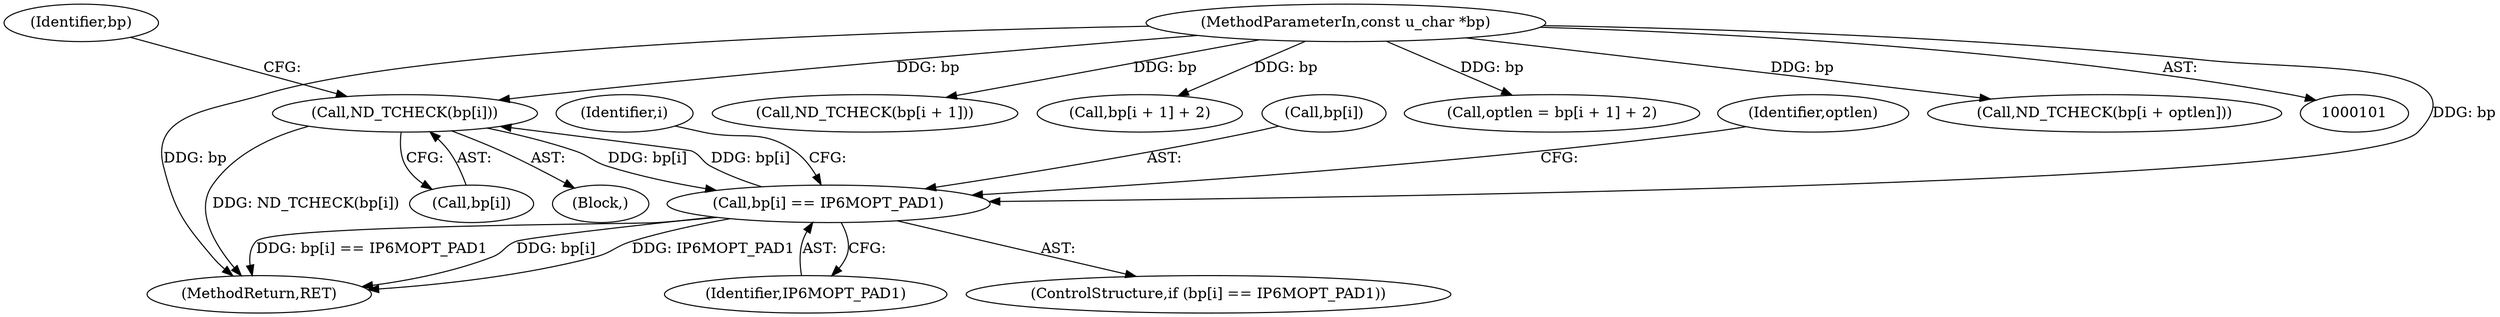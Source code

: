 digraph "0_tcpdump_5338aac7b8b880b0c5e0c15e27dadc44c5559284@pointer" {
"1000119" [label="(Call,ND_TCHECK(bp[i]))"];
"1000124" [label="(Call,bp[i] == IP6MOPT_PAD1)"];
"1000119" [label="(Call,ND_TCHECK(bp[i]))"];
"1000103" [label="(MethodParameterIn,const u_char *bp)"];
"1000141" [label="(Call,ND_TCHECK(bp[i + 1]))"];
"1000126" [label="(Identifier,bp)"];
"1000119" [label="(Call,ND_TCHECK(bp[i]))"];
"1000123" [label="(ControlStructure,if (bp[i] == IP6MOPT_PAD1))"];
"1000137" [label="(Identifier,i)"];
"1000149" [label="(Call,bp[i + 1] + 2)"];
"1000124" [label="(Call,bp[i] == IP6MOPT_PAD1)"];
"1000118" [label="(Block,)"];
"1000128" [label="(Identifier,IP6MOPT_PAD1)"];
"1000125" [label="(Call,bp[i])"];
"1000147" [label="(Call,optlen = bp[i + 1] + 2)"];
"1000165" [label="(Call,ND_TCHECK(bp[i + optlen]))"];
"1000103" [label="(MethodParameterIn,const u_char *bp)"];
"1000130" [label="(Identifier,optlen)"];
"1000372" [label="(MethodReturn,RET)"];
"1000120" [label="(Call,bp[i])"];
"1000119" -> "1000118"  [label="AST: "];
"1000119" -> "1000120"  [label="CFG: "];
"1000120" -> "1000119"  [label="AST: "];
"1000126" -> "1000119"  [label="CFG: "];
"1000119" -> "1000372"  [label="DDG: ND_TCHECK(bp[i])"];
"1000124" -> "1000119"  [label="DDG: bp[i]"];
"1000103" -> "1000119"  [label="DDG: bp"];
"1000119" -> "1000124"  [label="DDG: bp[i]"];
"1000124" -> "1000123"  [label="AST: "];
"1000124" -> "1000128"  [label="CFG: "];
"1000125" -> "1000124"  [label="AST: "];
"1000128" -> "1000124"  [label="AST: "];
"1000130" -> "1000124"  [label="CFG: "];
"1000137" -> "1000124"  [label="CFG: "];
"1000124" -> "1000372"  [label="DDG: bp[i]"];
"1000124" -> "1000372"  [label="DDG: IP6MOPT_PAD1"];
"1000124" -> "1000372"  [label="DDG: bp[i] == IP6MOPT_PAD1"];
"1000103" -> "1000124"  [label="DDG: bp"];
"1000103" -> "1000101"  [label="AST: "];
"1000103" -> "1000372"  [label="DDG: bp"];
"1000103" -> "1000141"  [label="DDG: bp"];
"1000103" -> "1000147"  [label="DDG: bp"];
"1000103" -> "1000149"  [label="DDG: bp"];
"1000103" -> "1000165"  [label="DDG: bp"];
}
